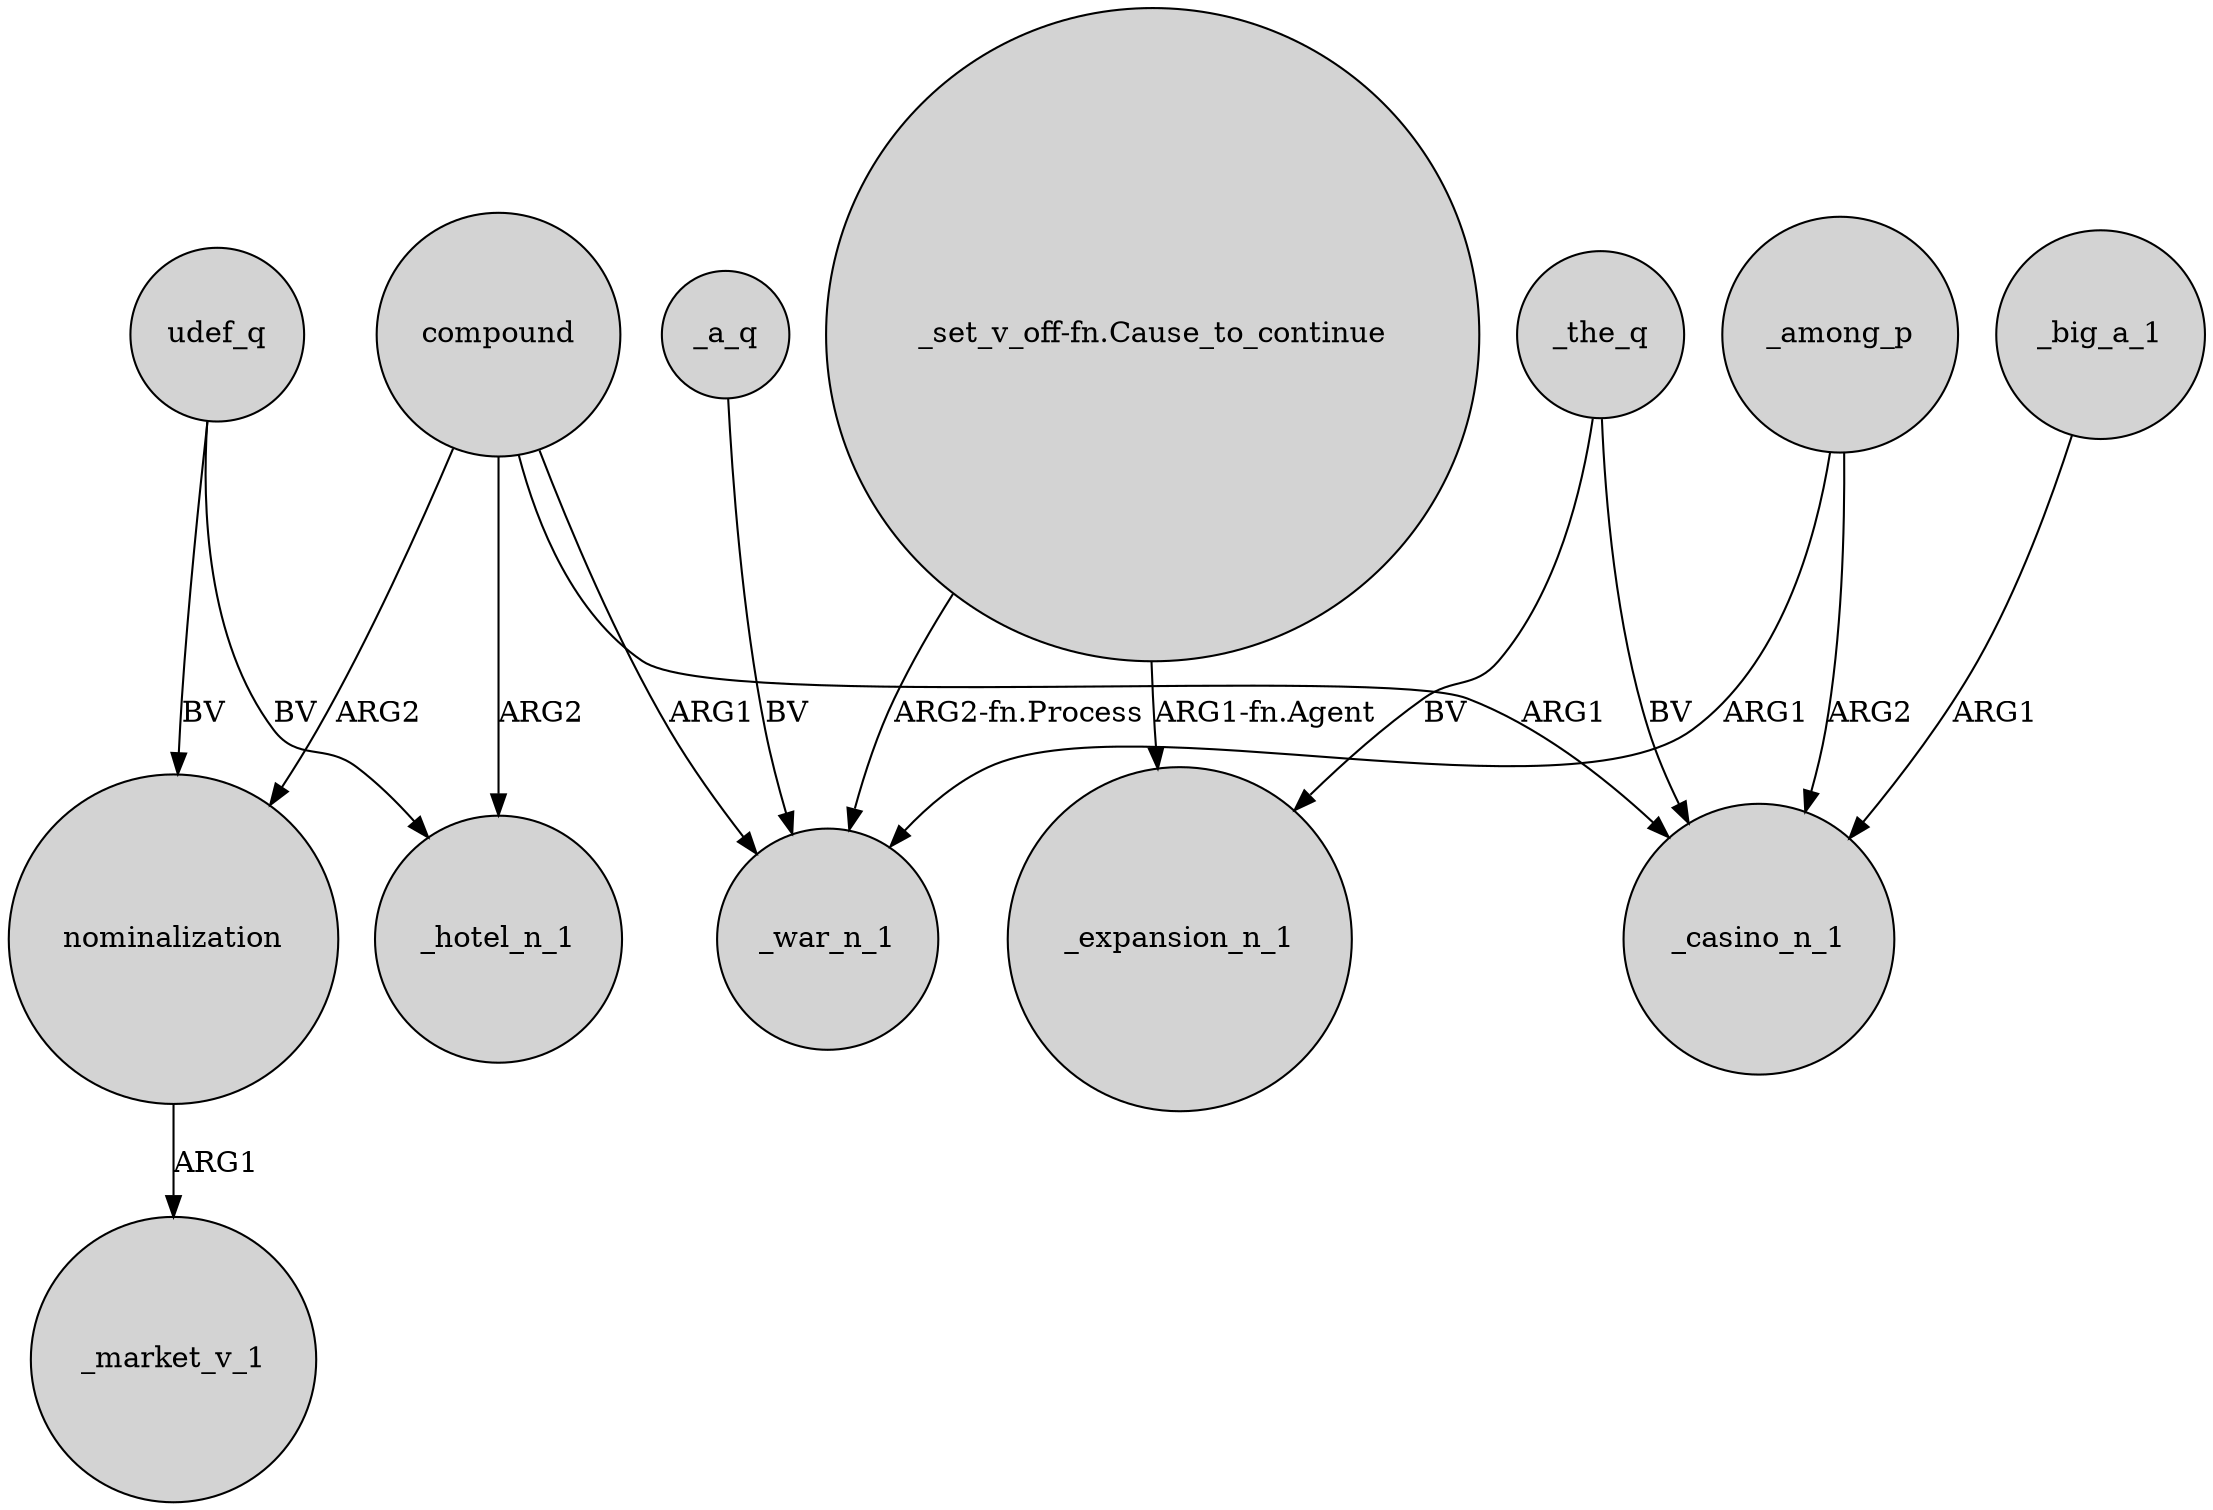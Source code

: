 digraph {
	node [shape=circle style=filled]
	compound -> _hotel_n_1 [label=ARG2]
	"_set_v_off-fn.Cause_to_continue" -> _war_n_1 [label="ARG2-fn.Process"]
	_among_p -> _casino_n_1 [label=ARG2]
	_a_q -> _war_n_1 [label=BV]
	nominalization -> _market_v_1 [label=ARG1]
	compound -> nominalization [label=ARG2]
	compound -> _war_n_1 [label=ARG1]
	_among_p -> _war_n_1 [label=ARG1]
	udef_q -> _hotel_n_1 [label=BV]
	_big_a_1 -> _casino_n_1 [label=ARG1]
	_the_q -> _expansion_n_1 [label=BV]
	"_set_v_off-fn.Cause_to_continue" -> _expansion_n_1 [label="ARG1-fn.Agent"]
	_the_q -> _casino_n_1 [label=BV]
	udef_q -> nominalization [label=BV]
	compound -> _casino_n_1 [label=ARG1]
}
